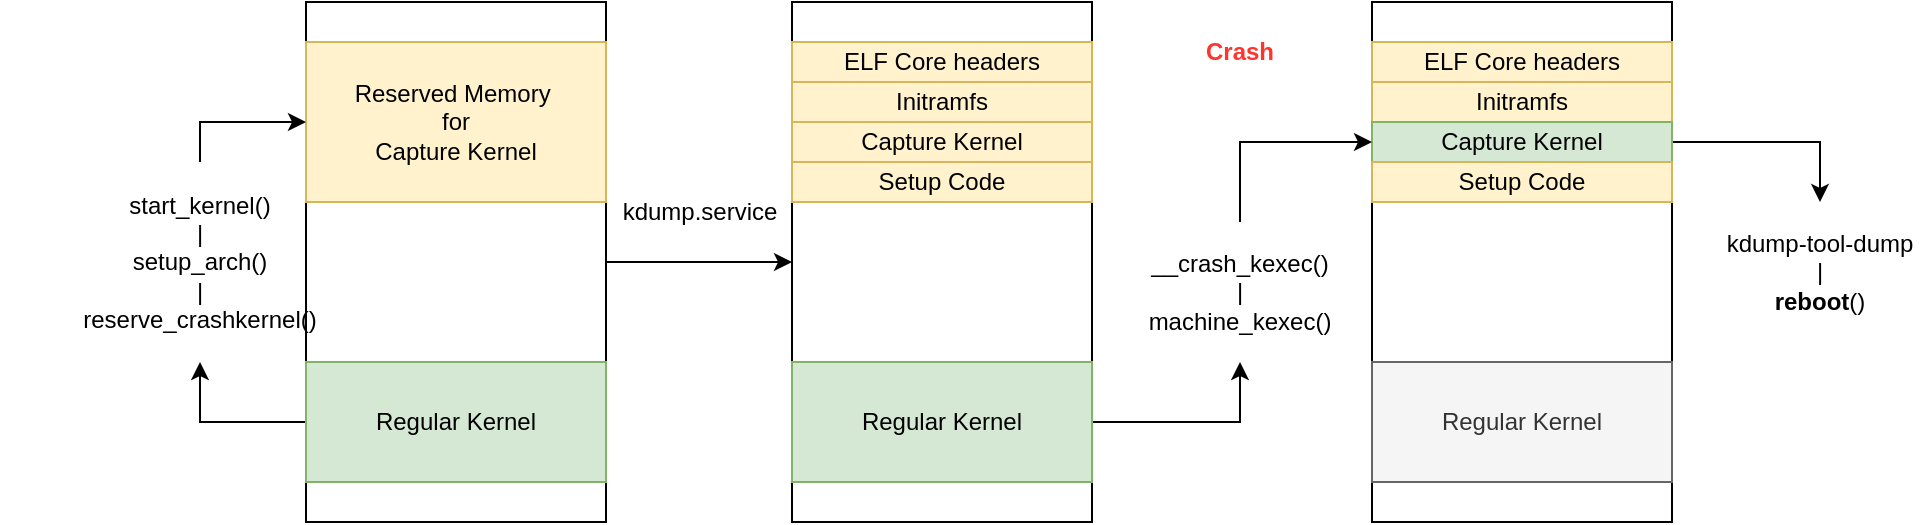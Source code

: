 <mxfile version="26.0.15">
  <diagram name="第 1 页" id="Mi_FXrxDKOaw2NNojvzv">
    <mxGraphModel dx="1877" dy="530" grid="1" gridSize="10" guides="1" tooltips="1" connect="1" arrows="1" fold="1" page="1" pageScale="1" pageWidth="827" pageHeight="1169" math="0" shadow="0">
      <root>
        <mxCell id="0" />
        <mxCell id="1" parent="0" />
        <mxCell id="PAXVkRBCryVE_3M80UEs-33" style="edgeStyle=orthogonalEdgeStyle;rounded=0;orthogonalLoop=1;jettySize=auto;html=1;entryX=0;entryY=0.5;entryDx=0;entryDy=0;" edge="1" parent="1" source="PAXVkRBCryVE_3M80UEs-1" target="PAXVkRBCryVE_3M80UEs-7">
          <mxGeometry relative="1" as="geometry" />
        </mxCell>
        <mxCell id="PAXVkRBCryVE_3M80UEs-1" value="" style="rounded=0;whiteSpace=wrap;html=1;" vertex="1" parent="1">
          <mxGeometry x="108" y="100" width="150" height="260" as="geometry" />
        </mxCell>
        <mxCell id="PAXVkRBCryVE_3M80UEs-2" value="Reserved Memory&amp;nbsp;&lt;div&gt;for&lt;/div&gt;&lt;div&gt;Capture Kernel&lt;/div&gt;" style="rounded=0;whiteSpace=wrap;html=1;fillColor=#fff2cc;strokeColor=#d6b656;" vertex="1" parent="1">
          <mxGeometry x="108" y="120" width="150" height="80" as="geometry" />
        </mxCell>
        <mxCell id="PAXVkRBCryVE_3M80UEs-5" style="edgeStyle=orthogonalEdgeStyle;rounded=0;orthogonalLoop=1;jettySize=auto;html=1;exitX=0;exitY=0.5;exitDx=0;exitDy=0;entryX=0.5;entryY=1;entryDx=0;entryDy=0;" edge="1" parent="1" source="PAXVkRBCryVE_3M80UEs-3" target="PAXVkRBCryVE_3M80UEs-4">
          <mxGeometry relative="1" as="geometry" />
        </mxCell>
        <mxCell id="PAXVkRBCryVE_3M80UEs-3" value="Regular Kernel" style="rounded=0;whiteSpace=wrap;html=1;fillColor=#d5e8d4;strokeColor=#82b366;" vertex="1" parent="1">
          <mxGeometry x="108" y="280" width="150" height="60" as="geometry" />
        </mxCell>
        <mxCell id="PAXVkRBCryVE_3M80UEs-6" style="edgeStyle=orthogonalEdgeStyle;rounded=0;orthogonalLoop=1;jettySize=auto;html=1;exitX=0.5;exitY=0;exitDx=0;exitDy=0;entryX=0;entryY=0.5;entryDx=0;entryDy=0;" edge="1" parent="1" source="PAXVkRBCryVE_3M80UEs-4" target="PAXVkRBCryVE_3M80UEs-2">
          <mxGeometry relative="1" as="geometry" />
        </mxCell>
        <mxCell id="PAXVkRBCryVE_3M80UEs-4" value="start_kernel()&lt;div&gt;|&lt;/div&gt;&lt;div&gt;setup_arch()&lt;/div&gt;&lt;div&gt;|&lt;/div&gt;&lt;div&gt;reserve_crashkernel()&lt;/div&gt;" style="text;html=1;align=center;verticalAlign=middle;whiteSpace=wrap;rounded=0;" vertex="1" parent="1">
          <mxGeometry x="-45" y="180" width="200" height="100" as="geometry" />
        </mxCell>
        <mxCell id="PAXVkRBCryVE_3M80UEs-7" value="" style="rounded=0;whiteSpace=wrap;html=1;" vertex="1" parent="1">
          <mxGeometry x="351" y="100" width="150" height="260" as="geometry" />
        </mxCell>
        <mxCell id="PAXVkRBCryVE_3M80UEs-8" value="ELF Core headers" style="rounded=0;whiteSpace=wrap;html=1;fillColor=#fff2cc;strokeColor=#d6b656;" vertex="1" parent="1">
          <mxGeometry x="351" y="120" width="150" height="20" as="geometry" />
        </mxCell>
        <mxCell id="PAXVkRBCryVE_3M80UEs-25" style="edgeStyle=orthogonalEdgeStyle;rounded=0;orthogonalLoop=1;jettySize=auto;html=1;entryX=0.5;entryY=1;entryDx=0;entryDy=0;" edge="1" parent="1" source="PAXVkRBCryVE_3M80UEs-9" target="PAXVkRBCryVE_3M80UEs-24">
          <mxGeometry relative="1" as="geometry" />
        </mxCell>
        <mxCell id="PAXVkRBCryVE_3M80UEs-9" value="Regular Kernel" style="rounded=0;whiteSpace=wrap;html=1;fillColor=#d5e8d4;strokeColor=#82b366;" vertex="1" parent="1">
          <mxGeometry x="351" y="280" width="150" height="60" as="geometry" />
        </mxCell>
        <mxCell id="PAXVkRBCryVE_3M80UEs-10" value="Initramfs" style="rounded=0;whiteSpace=wrap;html=1;fillColor=#fff2cc;strokeColor=#d6b656;" vertex="1" parent="1">
          <mxGeometry x="351" y="140" width="150" height="20" as="geometry" />
        </mxCell>
        <mxCell id="PAXVkRBCryVE_3M80UEs-11" value="Capture Kernel" style="rounded=0;whiteSpace=wrap;html=1;fillColor=#fff2cc;strokeColor=#d6b656;" vertex="1" parent="1">
          <mxGeometry x="351" y="160" width="150" height="20" as="geometry" />
        </mxCell>
        <mxCell id="PAXVkRBCryVE_3M80UEs-12" value="Setup Code" style="rounded=0;whiteSpace=wrap;html=1;fillColor=#fff2cc;strokeColor=#d6b656;" vertex="1" parent="1">
          <mxGeometry x="351" y="180" width="150" height="20" as="geometry" />
        </mxCell>
        <mxCell id="PAXVkRBCryVE_3M80UEs-16" value="" style="rounded=0;whiteSpace=wrap;html=1;" vertex="1" parent="1">
          <mxGeometry x="641" y="100" width="150" height="260" as="geometry" />
        </mxCell>
        <mxCell id="PAXVkRBCryVE_3M80UEs-17" value="ELF Core headers" style="rounded=0;whiteSpace=wrap;html=1;fillColor=#fff2cc;strokeColor=#d6b656;" vertex="1" parent="1">
          <mxGeometry x="641" y="120" width="150" height="20" as="geometry" />
        </mxCell>
        <mxCell id="PAXVkRBCryVE_3M80UEs-18" value="Regular Kernel" style="rounded=0;whiteSpace=wrap;html=1;fillColor=#f5f5f5;strokeColor=#666666;fontColor=#333333;" vertex="1" parent="1">
          <mxGeometry x="641" y="280" width="150" height="60" as="geometry" />
        </mxCell>
        <mxCell id="PAXVkRBCryVE_3M80UEs-19" value="Initramfs" style="rounded=0;whiteSpace=wrap;html=1;fillColor=#fff2cc;strokeColor=#d6b656;" vertex="1" parent="1">
          <mxGeometry x="641" y="140" width="150" height="20" as="geometry" />
        </mxCell>
        <mxCell id="PAXVkRBCryVE_3M80UEs-32" style="edgeStyle=orthogonalEdgeStyle;rounded=0;orthogonalLoop=1;jettySize=auto;html=1;" edge="1" parent="1" source="PAXVkRBCryVE_3M80UEs-20" target="PAXVkRBCryVE_3M80UEs-31">
          <mxGeometry relative="1" as="geometry" />
        </mxCell>
        <mxCell id="PAXVkRBCryVE_3M80UEs-20" value="Capture Kernel" style="rounded=0;whiteSpace=wrap;html=1;fillColor=#d5e8d4;strokeColor=#82b366;" vertex="1" parent="1">
          <mxGeometry x="641" y="160" width="150" height="20" as="geometry" />
        </mxCell>
        <mxCell id="PAXVkRBCryVE_3M80UEs-21" value="Setup Code" style="rounded=0;whiteSpace=wrap;html=1;fillColor=#fff2cc;strokeColor=#d6b656;" vertex="1" parent="1">
          <mxGeometry x="641" y="180" width="150" height="20" as="geometry" />
        </mxCell>
        <mxCell id="PAXVkRBCryVE_3M80UEs-28" style="edgeStyle=orthogonalEdgeStyle;rounded=0;orthogonalLoop=1;jettySize=auto;html=1;entryX=0;entryY=0.5;entryDx=0;entryDy=0;exitX=0.5;exitY=0;exitDx=0;exitDy=0;" edge="1" parent="1" source="PAXVkRBCryVE_3M80UEs-24" target="PAXVkRBCryVE_3M80UEs-20">
          <mxGeometry relative="1" as="geometry" />
        </mxCell>
        <mxCell id="PAXVkRBCryVE_3M80UEs-24" value="__crash_kexec()&lt;div&gt;|&lt;/div&gt;&lt;div&gt;&lt;span style=&quot;background-color: transparent; color: light-dark(rgb(0, 0, 0), rgb(255, 255, 255));&quot;&gt;machine_kexec()&lt;/span&gt;&lt;/div&gt;" style="text;html=1;align=center;verticalAlign=middle;whiteSpace=wrap;rounded=0;" vertex="1" parent="1">
          <mxGeometry x="520" y="210" width="110" height="70" as="geometry" />
        </mxCell>
        <mxCell id="PAXVkRBCryVE_3M80UEs-30" value="&lt;font style=&quot;color: rgb(255, 52, 45);&quot;&gt;&lt;b&gt;Crash&lt;/b&gt;&lt;/font&gt;" style="text;html=1;align=center;verticalAlign=middle;whiteSpace=wrap;rounded=0;" vertex="1" parent="1">
          <mxGeometry x="545" y="110" width="60" height="30" as="geometry" />
        </mxCell>
        <mxCell id="PAXVkRBCryVE_3M80UEs-31" value="kdump-tool-dump&lt;div&gt;|&lt;/div&gt;&lt;div&gt;&lt;span style=&quot;background-color: transparent; color: light-dark(rgb(0, 0, 0), rgb(255, 255, 255));&quot;&gt;&lt;b&gt;reboot&lt;/b&gt;()&lt;/span&gt;&lt;/div&gt;" style="text;html=1;align=center;verticalAlign=middle;whiteSpace=wrap;rounded=0;" vertex="1" parent="1">
          <mxGeometry x="810" y="200" width="110" height="70" as="geometry" />
        </mxCell>
        <mxCell id="PAXVkRBCryVE_3M80UEs-34" value="kdump.service" style="text;html=1;align=center;verticalAlign=middle;whiteSpace=wrap;rounded=0;" vertex="1" parent="1">
          <mxGeometry x="250" y="170" width="110" height="70" as="geometry" />
        </mxCell>
      </root>
    </mxGraphModel>
  </diagram>
</mxfile>
